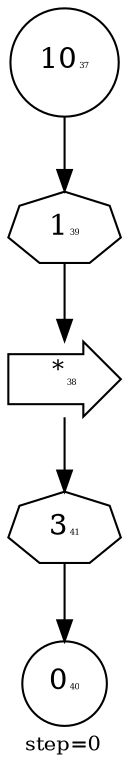 digraph {
  graph  [labelloc=bottom,labeljust=left,fontsize="10",label="step=0"];
  "37" [shape=circle,peripheries="1",label=<10<FONT POINT-SIZE='4'>37</FONT>>,labelfontcolor=Black,color=black];
  "38" [shape=rarrow,peripheries="1",label=<<SUP>*</SUP><FONT POINT-SIZE='4'>38</FONT>>,labelfontcolor=black,color=black];
  "40" [shape=circle,peripheries="1",label=<0<FONT POINT-SIZE='4'>40</FONT>>,labelfontcolor=black,color=black];
  "39" [label=<1<FONT POINT-SIZE='4'>39</FONT>>,peripheries="1",color=black,shape=septagon];
  "37" -> "39" [color=black];
  "39" -> "38" [color=black];
  "41" [label=<3<FONT POINT-SIZE='4'>41</FONT>>,peripheries="1",color=black,shape=septagon];
  "38" -> "41" [color=black];
  "41" -> "40" [color=black];
}